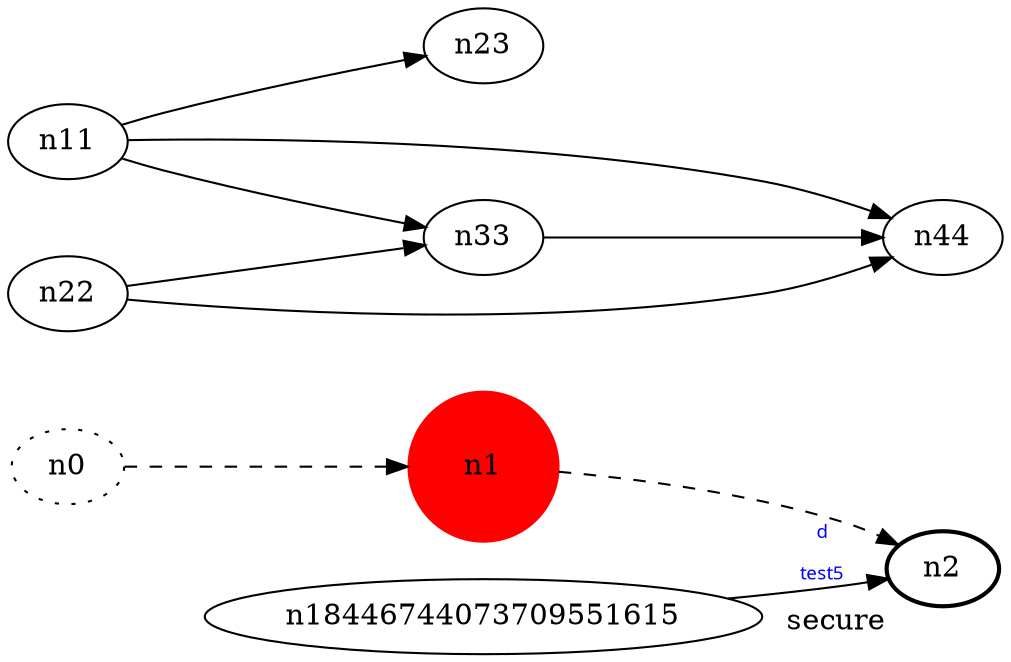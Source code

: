 digraph test5 {
	rankdir=LR;
	fontcolor=blue; /* c0; c1; c0 -- c1 */
	n0 [style=dotted, fillcolor="#123456"]; // c2; c3; c2 -- c3
	n1 [height=1, width=1, color="#123456"]; // c2; c3; c2 -- c3
	n1 [height=1, width=1, color=red, style=filled];
	n2 [style=bold, xlabel="secure"];
	n0 -> n1 -> n2[style=dashed];
	n18446744073709551615 -> n2 [fontname="comic sans", label="d\n\l\G", fontcolor=blue, fontsize=9];
	n11 -> n23;
	n11 -> n33;
	n11 -> n44;
	n22 -> n33;
	n22 -> n44;
	n33 -> n44;
}
